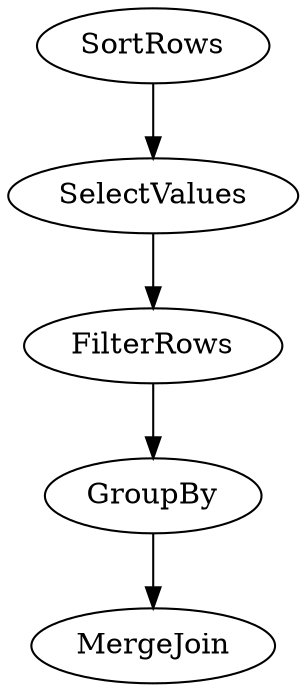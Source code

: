 digraph G {
  Select_values [ label="SelectValues" ];
  Filter_rows [ label="FilterRows" ];
  Sort_rows [ label="SortRows" ];
  Group_by [ label="GroupBy" ];
  Merge_join [ label="MergeJoin" ];
  Sort_rows -> Select_values;
  Select_values -> Filter_rows;
  Filter_rows -> Group_by;
  Group_by -> Merge_join;
}
